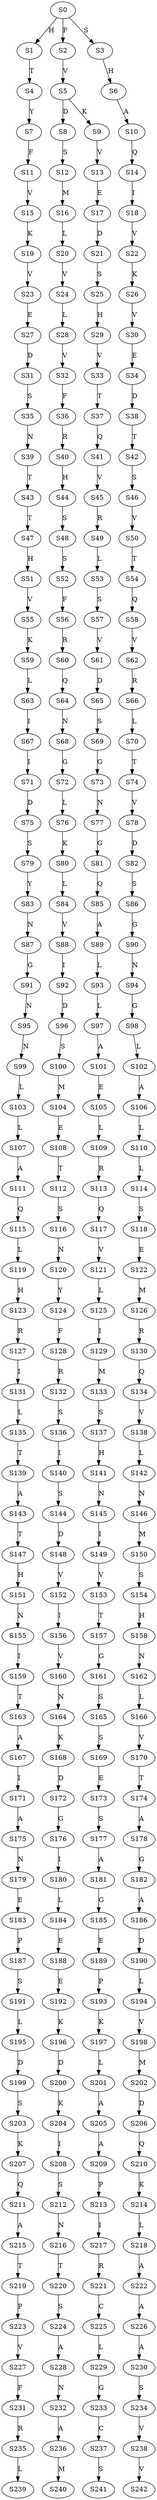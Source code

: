strict digraph  {
	S0 -> S1 [ label = H ];
	S0 -> S2 [ label = F ];
	S0 -> S3 [ label = S ];
	S1 -> S4 [ label = T ];
	S2 -> S5 [ label = V ];
	S3 -> S6 [ label = H ];
	S4 -> S7 [ label = Y ];
	S5 -> S8 [ label = D ];
	S5 -> S9 [ label = K ];
	S6 -> S10 [ label = A ];
	S7 -> S11 [ label = F ];
	S8 -> S12 [ label = S ];
	S9 -> S13 [ label = V ];
	S10 -> S14 [ label = Q ];
	S11 -> S15 [ label = V ];
	S12 -> S16 [ label = M ];
	S13 -> S17 [ label = E ];
	S14 -> S18 [ label = I ];
	S15 -> S19 [ label = K ];
	S16 -> S20 [ label = L ];
	S17 -> S21 [ label = D ];
	S18 -> S22 [ label = V ];
	S19 -> S23 [ label = V ];
	S20 -> S24 [ label = V ];
	S21 -> S25 [ label = S ];
	S22 -> S26 [ label = K ];
	S23 -> S27 [ label = E ];
	S24 -> S28 [ label = L ];
	S25 -> S29 [ label = H ];
	S26 -> S30 [ label = V ];
	S27 -> S31 [ label = D ];
	S28 -> S32 [ label = V ];
	S29 -> S33 [ label = V ];
	S30 -> S34 [ label = E ];
	S31 -> S35 [ label = S ];
	S32 -> S36 [ label = F ];
	S33 -> S37 [ label = T ];
	S34 -> S38 [ label = D ];
	S35 -> S39 [ label = N ];
	S36 -> S40 [ label = R ];
	S37 -> S41 [ label = Q ];
	S38 -> S42 [ label = T ];
	S39 -> S43 [ label = T ];
	S40 -> S44 [ label = H ];
	S41 -> S45 [ label = V ];
	S42 -> S46 [ label = S ];
	S43 -> S47 [ label = T ];
	S44 -> S48 [ label = S ];
	S45 -> S49 [ label = R ];
	S46 -> S50 [ label = V ];
	S47 -> S51 [ label = H ];
	S48 -> S52 [ label = S ];
	S49 -> S53 [ label = L ];
	S50 -> S54 [ label = T ];
	S51 -> S55 [ label = V ];
	S52 -> S56 [ label = F ];
	S53 -> S57 [ label = S ];
	S54 -> S58 [ label = Q ];
	S55 -> S59 [ label = K ];
	S56 -> S60 [ label = R ];
	S57 -> S61 [ label = V ];
	S58 -> S62 [ label = V ];
	S59 -> S63 [ label = L ];
	S60 -> S64 [ label = Q ];
	S61 -> S65 [ label = D ];
	S62 -> S66 [ label = R ];
	S63 -> S67 [ label = I ];
	S64 -> S68 [ label = N ];
	S65 -> S69 [ label = S ];
	S66 -> S70 [ label = L ];
	S67 -> S71 [ label = I ];
	S68 -> S72 [ label = G ];
	S69 -> S73 [ label = G ];
	S70 -> S74 [ label = T ];
	S71 -> S75 [ label = D ];
	S72 -> S76 [ label = L ];
	S73 -> S77 [ label = N ];
	S74 -> S78 [ label = V ];
	S75 -> S79 [ label = S ];
	S76 -> S80 [ label = K ];
	S77 -> S81 [ label = G ];
	S78 -> S82 [ label = D ];
	S79 -> S83 [ label = Y ];
	S80 -> S84 [ label = L ];
	S81 -> S85 [ label = Q ];
	S82 -> S86 [ label = S ];
	S83 -> S87 [ label = N ];
	S84 -> S88 [ label = V ];
	S85 -> S89 [ label = A ];
	S86 -> S90 [ label = G ];
	S87 -> S91 [ label = G ];
	S88 -> S92 [ label = I ];
	S89 -> S93 [ label = L ];
	S90 -> S94 [ label = N ];
	S91 -> S95 [ label = N ];
	S92 -> S96 [ label = D ];
	S93 -> S97 [ label = L ];
	S94 -> S98 [ label = G ];
	S95 -> S99 [ label = N ];
	S96 -> S100 [ label = S ];
	S97 -> S101 [ label = A ];
	S98 -> S102 [ label = L ];
	S99 -> S103 [ label = L ];
	S100 -> S104 [ label = M ];
	S101 -> S105 [ label = E ];
	S102 -> S106 [ label = A ];
	S103 -> S107 [ label = L ];
	S104 -> S108 [ label = E ];
	S105 -> S109 [ label = L ];
	S106 -> S110 [ label = L ];
	S107 -> S111 [ label = A ];
	S108 -> S112 [ label = T ];
	S109 -> S113 [ label = R ];
	S110 -> S114 [ label = L ];
	S111 -> S115 [ label = Q ];
	S112 -> S116 [ label = S ];
	S113 -> S117 [ label = Q ];
	S114 -> S118 [ label = S ];
	S115 -> S119 [ label = L ];
	S116 -> S120 [ label = N ];
	S117 -> S121 [ label = V ];
	S118 -> S122 [ label = E ];
	S119 -> S123 [ label = H ];
	S120 -> S124 [ label = Y ];
	S121 -> S125 [ label = L ];
	S122 -> S126 [ label = M ];
	S123 -> S127 [ label = R ];
	S124 -> S128 [ label = F ];
	S125 -> S129 [ label = I ];
	S126 -> S130 [ label = R ];
	S127 -> S131 [ label = I ];
	S128 -> S132 [ label = R ];
	S129 -> S133 [ label = M ];
	S130 -> S134 [ label = Q ];
	S131 -> S135 [ label = L ];
	S132 -> S136 [ label = S ];
	S133 -> S137 [ label = S ];
	S134 -> S138 [ label = V ];
	S135 -> S139 [ label = T ];
	S136 -> S140 [ label = I ];
	S137 -> S141 [ label = H ];
	S138 -> S142 [ label = L ];
	S139 -> S143 [ label = A ];
	S140 -> S144 [ label = S ];
	S141 -> S145 [ label = N ];
	S142 -> S146 [ label = N ];
	S143 -> S147 [ label = T ];
	S144 -> S148 [ label = D ];
	S145 -> S149 [ label = I ];
	S146 -> S150 [ label = M ];
	S147 -> S151 [ label = H ];
	S148 -> S152 [ label = V ];
	S149 -> S153 [ label = V ];
	S150 -> S154 [ label = S ];
	S151 -> S155 [ label = N ];
	S152 -> S156 [ label = I ];
	S153 -> S157 [ label = T ];
	S154 -> S158 [ label = H ];
	S155 -> S159 [ label = I ];
	S156 -> S160 [ label = V ];
	S157 -> S161 [ label = G ];
	S158 -> S162 [ label = N ];
	S159 -> S163 [ label = T ];
	S160 -> S164 [ label = N ];
	S161 -> S165 [ label = S ];
	S162 -> S166 [ label = L ];
	S163 -> S167 [ label = A ];
	S164 -> S168 [ label = K ];
	S165 -> S169 [ label = S ];
	S166 -> S170 [ label = V ];
	S167 -> S171 [ label = I ];
	S168 -> S172 [ label = D ];
	S169 -> S173 [ label = E ];
	S170 -> S174 [ label = T ];
	S171 -> S175 [ label = A ];
	S172 -> S176 [ label = G ];
	S173 -> S177 [ label = S ];
	S174 -> S178 [ label = A ];
	S175 -> S179 [ label = N ];
	S176 -> S180 [ label = I ];
	S177 -> S181 [ label = A ];
	S178 -> S182 [ label = G ];
	S179 -> S183 [ label = E ];
	S180 -> S184 [ label = L ];
	S181 -> S185 [ label = G ];
	S182 -> S186 [ label = A ];
	S183 -> S187 [ label = P ];
	S184 -> S188 [ label = E ];
	S185 -> S189 [ label = E ];
	S186 -> S190 [ label = D ];
	S187 -> S191 [ label = S ];
	S188 -> S192 [ label = E ];
	S189 -> S193 [ label = P ];
	S190 -> S194 [ label = L ];
	S191 -> S195 [ label = L ];
	S192 -> S196 [ label = K ];
	S193 -> S197 [ label = K ];
	S194 -> S198 [ label = V ];
	S195 -> S199 [ label = D ];
	S196 -> S200 [ label = D ];
	S197 -> S201 [ label = L ];
	S198 -> S202 [ label = M ];
	S199 -> S203 [ label = S ];
	S200 -> S204 [ label = K ];
	S201 -> S205 [ label = A ];
	S202 -> S206 [ label = D ];
	S203 -> S207 [ label = K ];
	S204 -> S208 [ label = I ];
	S205 -> S209 [ label = A ];
	S206 -> S210 [ label = Q ];
	S207 -> S211 [ label = Q ];
	S208 -> S212 [ label = S ];
	S209 -> S213 [ label = P ];
	S210 -> S214 [ label = K ];
	S211 -> S215 [ label = A ];
	S212 -> S216 [ label = N ];
	S213 -> S217 [ label = I ];
	S214 -> S218 [ label = L ];
	S215 -> S219 [ label = T ];
	S216 -> S220 [ label = T ];
	S217 -> S221 [ label = R ];
	S218 -> S222 [ label = A ];
	S219 -> S223 [ label = P ];
	S220 -> S224 [ label = S ];
	S221 -> S225 [ label = C ];
	S222 -> S226 [ label = A ];
	S223 -> S227 [ label = V ];
	S224 -> S228 [ label = A ];
	S225 -> S229 [ label = L ];
	S226 -> S230 [ label = A ];
	S227 -> S231 [ label = F ];
	S228 -> S232 [ label = N ];
	S229 -> S233 [ label = G ];
	S230 -> S234 [ label = S ];
	S231 -> S235 [ label = R ];
	S232 -> S236 [ label = A ];
	S233 -> S237 [ label = C ];
	S234 -> S238 [ label = V ];
	S235 -> S239 [ label = L ];
	S236 -> S240 [ label = M ];
	S237 -> S241 [ label = S ];
	S238 -> S242 [ label = V ];
}
